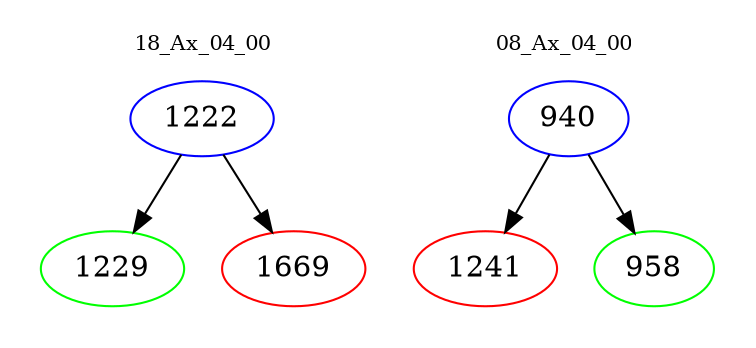 digraph{
subgraph cluster_0 {
color = white
label = "18_Ax_04_00";
fontsize=10;
T0_1222 [label="1222", color="blue"]
T0_1222 -> T0_1229 [color="black"]
T0_1229 [label="1229", color="green"]
T0_1222 -> T0_1669 [color="black"]
T0_1669 [label="1669", color="red"]
}
subgraph cluster_1 {
color = white
label = "08_Ax_04_00";
fontsize=10;
T1_940 [label="940", color="blue"]
T1_940 -> T1_1241 [color="black"]
T1_1241 [label="1241", color="red"]
T1_940 -> T1_958 [color="black"]
T1_958 [label="958", color="green"]
}
}
